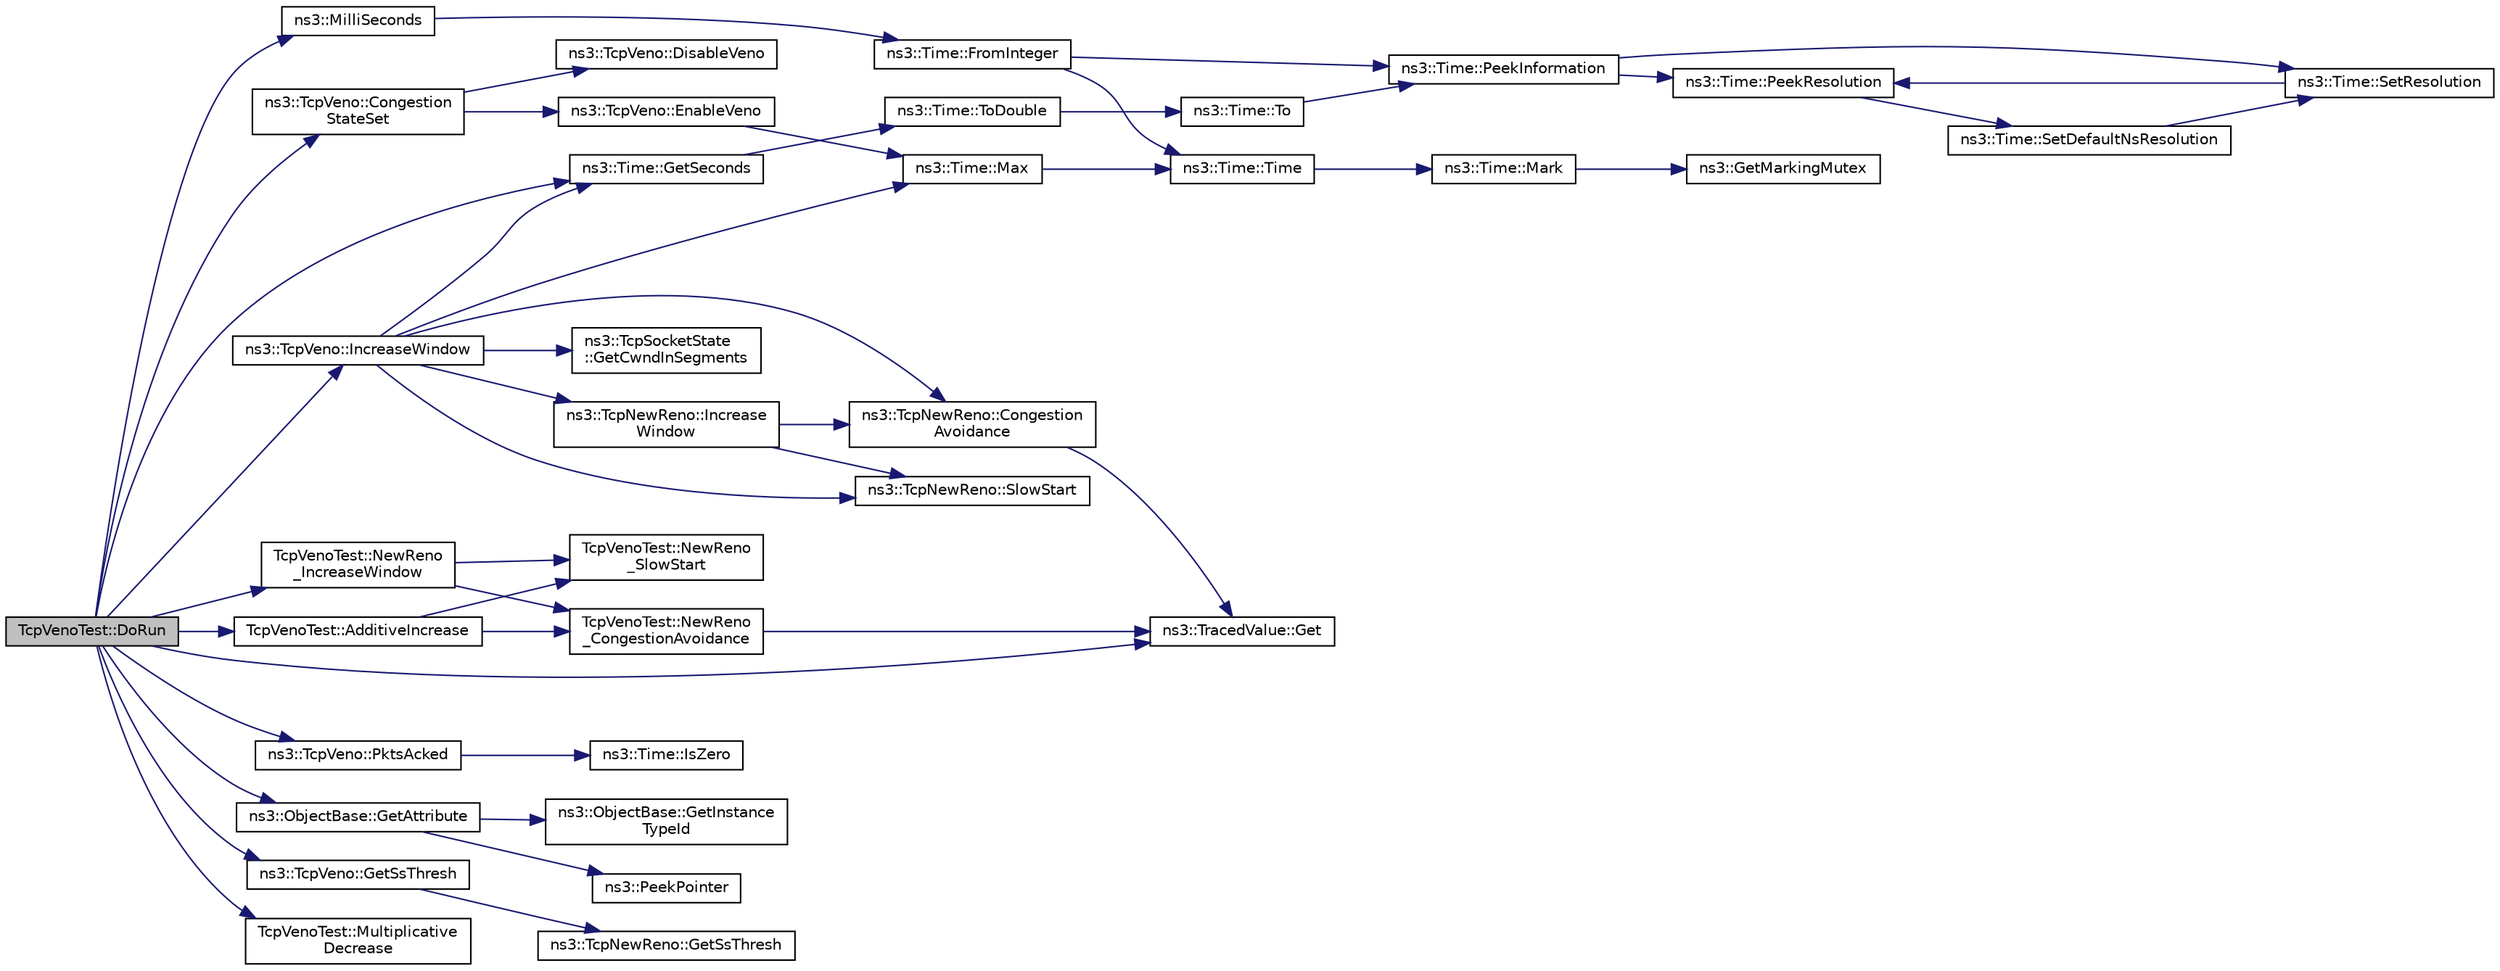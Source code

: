 digraph "TcpVenoTest::DoRun"
{
  edge [fontname="Helvetica",fontsize="10",labelfontname="Helvetica",labelfontsize="10"];
  node [fontname="Helvetica",fontsize="10",shape=record];
  rankdir="LR";
  Node1 [label="TcpVenoTest::DoRun",height=0.2,width=0.4,color="black", fillcolor="grey75", style="filled", fontcolor="black"];
  Node1 -> Node2 [color="midnightblue",fontsize="10",style="solid"];
  Node2 [label="ns3::MilliSeconds",height=0.2,width=0.4,color="black", fillcolor="white", style="filled",URL="$d1/dec/group__timecivil.html#gaf26127cf4571146b83a92ee18679c7a9"];
  Node2 -> Node3 [color="midnightblue",fontsize="10",style="solid"];
  Node3 [label="ns3::Time::FromInteger",height=0.2,width=0.4,color="black", fillcolor="white", style="filled",URL="$dc/d04/classns3_1_1Time.html#a3e742c67b2764e75ff95f9b754d43fe9"];
  Node3 -> Node4 [color="midnightblue",fontsize="10",style="solid"];
  Node4 [label="ns3::Time::PeekInformation",height=0.2,width=0.4,color="black", fillcolor="white", style="filled",URL="$dc/d04/classns3_1_1Time.html#a0b023c55c20582aa7c1781aacf128034"];
  Node4 -> Node5 [color="midnightblue",fontsize="10",style="solid"];
  Node5 [label="ns3::Time::PeekResolution",height=0.2,width=0.4,color="black", fillcolor="white", style="filled",URL="$dc/d04/classns3_1_1Time.html#a963e53522278fcbdf1ab9f7adbd0f5d6"];
  Node5 -> Node6 [color="midnightblue",fontsize="10",style="solid"];
  Node6 [label="ns3::Time::SetDefaultNsResolution",height=0.2,width=0.4,color="black", fillcolor="white", style="filled",URL="$dc/d04/classns3_1_1Time.html#a6a872e62f71dfa817fef2c549473d980"];
  Node6 -> Node7 [color="midnightblue",fontsize="10",style="solid"];
  Node7 [label="ns3::Time::SetResolution",height=0.2,width=0.4,color="black", fillcolor="white", style="filled",URL="$dc/d04/classns3_1_1Time.html#ac89165ba7715b66017a49c718f4aef09"];
  Node7 -> Node5 [color="midnightblue",fontsize="10",style="solid"];
  Node4 -> Node7 [color="midnightblue",fontsize="10",style="solid"];
  Node3 -> Node8 [color="midnightblue",fontsize="10",style="solid"];
  Node8 [label="ns3::Time::Time",height=0.2,width=0.4,color="black", fillcolor="white", style="filled",URL="$dc/d04/classns3_1_1Time.html#a8a39dc1b8cbbd7fe6d940e492d1b925e"];
  Node8 -> Node9 [color="midnightblue",fontsize="10",style="solid"];
  Node9 [label="ns3::Time::Mark",height=0.2,width=0.4,color="black", fillcolor="white", style="filled",URL="$dc/d04/classns3_1_1Time.html#aa7eef2a1119c1c4855d99f1e83d44c54"];
  Node9 -> Node10 [color="midnightblue",fontsize="10",style="solid"];
  Node10 [label="ns3::GetMarkingMutex",height=0.2,width=0.4,color="black", fillcolor="white", style="filled",URL="$d7/d2e/namespacens3.html#ac4356aa982bd2ddb0f7ebbf94539919d"];
  Node1 -> Node11 [color="midnightblue",fontsize="10",style="solid"];
  Node11 [label="ns3::TcpVeno::PktsAcked",height=0.2,width=0.4,color="black", fillcolor="white", style="filled",URL="$df/d4d/classns3_1_1TcpVeno.html#a8270456c1a00231bd8c2282da8b99561",tooltip="Perform RTT sampling needed to execute Veno algorithm. "];
  Node11 -> Node12 [color="midnightblue",fontsize="10",style="solid"];
  Node12 [label="ns3::Time::IsZero",height=0.2,width=0.4,color="black", fillcolor="white", style="filled",URL="$dc/d04/classns3_1_1Time.html#ae47420e5c8a04d222b18ee13c2a95799"];
  Node1 -> Node13 [color="midnightblue",fontsize="10",style="solid"];
  Node13 [label="ns3::TcpVeno::Congestion\lStateSet",height=0.2,width=0.4,color="black", fillcolor="white", style="filled",URL="$df/d4d/classns3_1_1TcpVeno.html#a39f34ca48e88063934c9c4f893d9c1dc",tooltip="Enable/disable Veno depending on the congestion state. "];
  Node13 -> Node14 [color="midnightblue",fontsize="10",style="solid"];
  Node14 [label="ns3::TcpVeno::EnableVeno",height=0.2,width=0.4,color="black", fillcolor="white", style="filled",URL="$df/d4d/classns3_1_1TcpVeno.html#a7ece86eb87a0b29cb1d13be11a963873",tooltip="Enable Veno algorithm to start Veno sampling. "];
  Node14 -> Node15 [color="midnightblue",fontsize="10",style="solid"];
  Node15 [label="ns3::Time::Max",height=0.2,width=0.4,color="black", fillcolor="white", style="filled",URL="$dc/d04/classns3_1_1Time.html#ad3414eb47d40a34971d5e78db88cfc72"];
  Node15 -> Node8 [color="midnightblue",fontsize="10",style="solid"];
  Node13 -> Node16 [color="midnightblue",fontsize="10",style="solid"];
  Node16 [label="ns3::TcpVeno::DisableVeno",height=0.2,width=0.4,color="black", fillcolor="white", style="filled",URL="$df/d4d/classns3_1_1TcpVeno.html#ad3c860be7664f91a2409145d6085da01",tooltip="Turn off Veno. "];
  Node1 -> Node17 [color="midnightblue",fontsize="10",style="solid"];
  Node17 [label="ns3::Time::GetSeconds",height=0.2,width=0.4,color="black", fillcolor="white", style="filled",URL="$dc/d04/classns3_1_1Time.html#a8f20d5c3b0902d7b4320982f340b57c8"];
  Node17 -> Node18 [color="midnightblue",fontsize="10",style="solid"];
  Node18 [label="ns3::Time::ToDouble",height=0.2,width=0.4,color="black", fillcolor="white", style="filled",URL="$dc/d04/classns3_1_1Time.html#a5fc320666cc3f9b379e64e9263e332b3"];
  Node18 -> Node19 [color="midnightblue",fontsize="10",style="solid"];
  Node19 [label="ns3::Time::To",height=0.2,width=0.4,color="black", fillcolor="white", style="filled",URL="$dc/d04/classns3_1_1Time.html#a04904d9cb915f816b62df3d4e65ce78c"];
  Node19 -> Node4 [color="midnightblue",fontsize="10",style="solid"];
  Node1 -> Node20 [color="midnightblue",fontsize="10",style="solid"];
  Node20 [label="ns3::ObjectBase::GetAttribute",height=0.2,width=0.4,color="black", fillcolor="white", style="filled",URL="$d2/dac/classns3_1_1ObjectBase.html#a895d1de2f96063d0e0fd78463e7a7e30"];
  Node20 -> Node21 [color="midnightblue",fontsize="10",style="solid"];
  Node21 [label="ns3::ObjectBase::GetInstance\lTypeId",height=0.2,width=0.4,color="black", fillcolor="white", style="filled",URL="$d2/dac/classns3_1_1ObjectBase.html#abe5b43a6f5b99a92a4c3122db31f06fb"];
  Node20 -> Node22 [color="midnightblue",fontsize="10",style="solid"];
  Node22 [label="ns3::PeekPointer",height=0.2,width=0.4,color="black", fillcolor="white", style="filled",URL="$d7/d2e/namespacens3.html#af2a7557fe9afdd98d8f6f8f6e412cf5a"];
  Node1 -> Node23 [color="midnightblue",fontsize="10",style="solid"];
  Node23 [label="ns3::TcpVeno::IncreaseWindow",height=0.2,width=0.4,color="black", fillcolor="white", style="filled",URL="$df/d4d/classns3_1_1TcpVeno.html#a5865787a20ea7c2c8beee2df5cefcdaa",tooltip="Adjust cwnd following Veno additive increase algorithm. "];
  Node23 -> Node24 [color="midnightblue",fontsize="10",style="solid"];
  Node24 [label="ns3::TcpSocketState\l::GetCwndInSegments",height=0.2,width=0.4,color="black", fillcolor="white", style="filled",URL="$dd/db9/classns3_1_1TcpSocketState.html#ab6dfe309ca53fd3207dcafede75ad12d",tooltip="Get cwnd in segments rather than bytes. "];
  Node23 -> Node17 [color="midnightblue",fontsize="10",style="solid"];
  Node23 -> Node25 [color="midnightblue",fontsize="10",style="solid"];
  Node25 [label="ns3::TcpNewReno::Increase\lWindow",height=0.2,width=0.4,color="black", fillcolor="white", style="filled",URL="$d9/d54/classns3_1_1TcpNewReno.html#a11db8ae90f4cebacc15524a793b0741a",tooltip="Try to increase the cWnd following the NewReno specification. "];
  Node25 -> Node26 [color="midnightblue",fontsize="10",style="solid"];
  Node26 [label="ns3::TcpNewReno::SlowStart",height=0.2,width=0.4,color="black", fillcolor="white", style="filled",URL="$d9/d54/classns3_1_1TcpNewReno.html#a1cf5fd9585eb3b745727f4f5beae0706",tooltip="Tcp NewReno slow start algorithm. "];
  Node25 -> Node27 [color="midnightblue",fontsize="10",style="solid"];
  Node27 [label="ns3::TcpNewReno::Congestion\lAvoidance",height=0.2,width=0.4,color="black", fillcolor="white", style="filled",URL="$d9/d54/classns3_1_1TcpNewReno.html#a34a5eec0649a7b485852c74c825e14ba",tooltip="NewReno congestion avoidance. "];
  Node27 -> Node28 [color="midnightblue",fontsize="10",style="solid"];
  Node28 [label="ns3::TracedValue::Get",height=0.2,width=0.4,color="black", fillcolor="white", style="filled",URL="$df/d97/classns3_1_1TracedValue.html#a10fddd1de961ac65acfbeb440a1e8551"];
  Node23 -> Node26 [color="midnightblue",fontsize="10",style="solid"];
  Node23 -> Node27 [color="midnightblue",fontsize="10",style="solid"];
  Node23 -> Node15 [color="midnightblue",fontsize="10",style="solid"];
  Node1 -> Node29 [color="midnightblue",fontsize="10",style="solid"];
  Node29 [label="ns3::TcpVeno::GetSsThresh",height=0.2,width=0.4,color="black", fillcolor="white", style="filled",URL="$df/d4d/classns3_1_1TcpVeno.html#a03a169d4fd7653a6a56a7963578cc489",tooltip="Get slow start threshold during Veno multiplicative-decrease phase. "];
  Node29 -> Node30 [color="midnightblue",fontsize="10",style="solid"];
  Node30 [label="ns3::TcpNewReno::GetSsThresh",height=0.2,width=0.4,color="black", fillcolor="white", style="filled",URL="$d9/d54/classns3_1_1TcpNewReno.html#a1cb467aaa4960dfe10b963ed9f3d5aa2",tooltip="Get the slow start threshold after a loss event. "];
  Node1 -> Node31 [color="midnightblue",fontsize="10",style="solid"];
  Node31 [label="TcpVenoTest::Multiplicative\lDecrease",height=0.2,width=0.4,color="black", fillcolor="white", style="filled",URL="$db/d48/classTcpVenoTest.html#a6c6251834e1354841c6e68dd82bbdc8c",tooltip="TCP Veno multiplicative decrease formula. "];
  Node1 -> Node28 [color="midnightblue",fontsize="10",style="solid"];
  Node1 -> Node32 [color="midnightblue",fontsize="10",style="solid"];
  Node32 [label="TcpVenoTest::NewReno\l_IncreaseWindow",height=0.2,width=0.4,color="black", fillcolor="white", style="filled",URL="$db/d48/classTcpVenoTest.html#adb94384b4e1993d45709c93642819be4",tooltip="Mimics the NewReno IncreaseWindow algorithm. "];
  Node32 -> Node33 [color="midnightblue",fontsize="10",style="solid"];
  Node33 [label="TcpVenoTest::NewReno\l_SlowStart",height=0.2,width=0.4,color="black", fillcolor="white", style="filled",URL="$db/d48/classTcpVenoTest.html#aa3390435b7a8316dff0e8f67f65237e6",tooltip="Mimics the NewReno SlowStart algorithm. "];
  Node32 -> Node34 [color="midnightblue",fontsize="10",style="solid"];
  Node34 [label="TcpVenoTest::NewReno\l_CongestionAvoidance",height=0.2,width=0.4,color="black", fillcolor="white", style="filled",URL="$db/d48/classTcpVenoTest.html#a0b135bede498ad6b25f015f59c4d48ab",tooltip="Mimics the NewReno Congestion Avoidance algorithm. "];
  Node34 -> Node28 [color="midnightblue",fontsize="10",style="solid"];
  Node1 -> Node35 [color="midnightblue",fontsize="10",style="solid"];
  Node35 [label="TcpVenoTest::AdditiveIncrease",height=0.2,width=0.4,color="black", fillcolor="white", style="filled",URL="$db/d48/classTcpVenoTest.html#afbbb437669e6d13a95e0de8c0e8a79b0",tooltip="TCP Veno additive increase formula. "];
  Node35 -> Node33 [color="midnightblue",fontsize="10",style="solid"];
  Node35 -> Node34 [color="midnightblue",fontsize="10",style="solid"];
}

